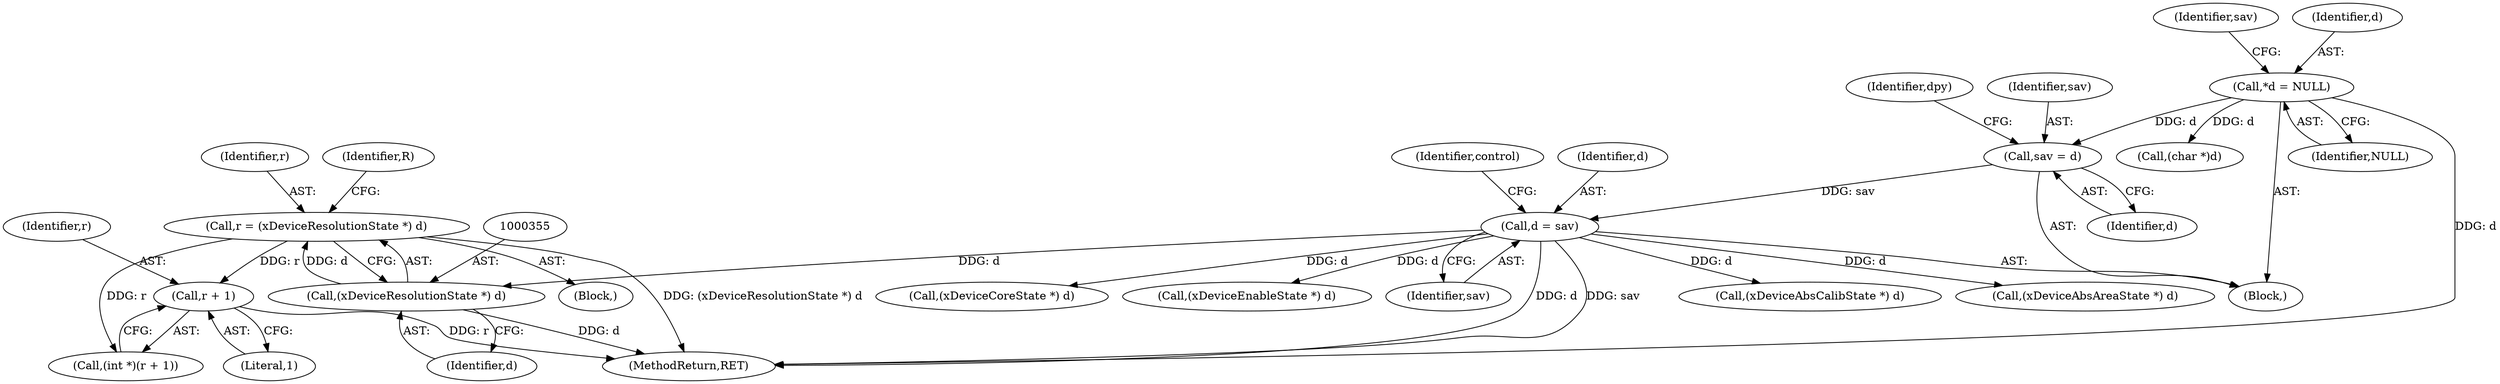 digraph "0_libXi_19a9cd607de73947fcfb104682f203ffe4e1f4e5_0@pointer" {
"1000391" [label="(Call,r + 1)"];
"1000352" [label="(Call,r = (xDeviceResolutionState *) d)"];
"1000354" [label="(Call,(xDeviceResolutionState *) d)"];
"1000339" [label="(Call,d = sav)"];
"1000221" [label="(Call,sav = d)"];
"1000115" [label="(Call,*d = NULL)"];
"1000340" [label="(Identifier,d)"];
"1000117" [label="(Identifier,NULL)"];
"1000527" [label="(Call,(xDeviceAbsAreaState *) d)"];
"1000346" [label="(Block,)"];
"1000120" [label="(Identifier,sav)"];
"1000226" [label="(Call,(char *)d)"];
"1000225" [label="(Identifier,dpy)"];
"1000389" [label="(Call,(int *)(r + 1))"];
"1000354" [label="(Call,(xDeviceResolutionState *) d)"];
"1000353" [label="(Identifier,r)"];
"1000595" [label="(Call,(xDeviceCoreState *) d)"];
"1000358" [label="(Identifier,R)"];
"1000635" [label="(Call,(xDeviceEnableState *) d)"];
"1000116" [label="(Identifier,d)"];
"1000352" [label="(Call,r = (xDeviceResolutionState *) d)"];
"1000356" [label="(Identifier,d)"];
"1000222" [label="(Identifier,sav)"];
"1000221" [label="(Call,sav = d)"];
"1000392" [label="(Identifier,r)"];
"1000341" [label="(Identifier,sav)"];
"1000115" [label="(Call,*d = NULL)"];
"1000343" [label="(Identifier,control)"];
"1000393" [label="(Literal,1)"];
"1000105" [label="(Block,)"];
"1000445" [label="(Call,(xDeviceAbsCalibState *) d)"];
"1000665" [label="(MethodReturn,RET)"];
"1000223" [label="(Identifier,d)"];
"1000391" [label="(Call,r + 1)"];
"1000339" [label="(Call,d = sav)"];
"1000391" -> "1000389"  [label="AST: "];
"1000391" -> "1000393"  [label="CFG: "];
"1000392" -> "1000391"  [label="AST: "];
"1000393" -> "1000391"  [label="AST: "];
"1000389" -> "1000391"  [label="CFG: "];
"1000391" -> "1000665"  [label="DDG: r"];
"1000352" -> "1000391"  [label="DDG: r"];
"1000352" -> "1000346"  [label="AST: "];
"1000352" -> "1000354"  [label="CFG: "];
"1000353" -> "1000352"  [label="AST: "];
"1000354" -> "1000352"  [label="AST: "];
"1000358" -> "1000352"  [label="CFG: "];
"1000352" -> "1000665"  [label="DDG: (xDeviceResolutionState *) d"];
"1000354" -> "1000352"  [label="DDG: d"];
"1000352" -> "1000389"  [label="DDG: r"];
"1000354" -> "1000356"  [label="CFG: "];
"1000355" -> "1000354"  [label="AST: "];
"1000356" -> "1000354"  [label="AST: "];
"1000354" -> "1000665"  [label="DDG: d"];
"1000339" -> "1000354"  [label="DDG: d"];
"1000339" -> "1000105"  [label="AST: "];
"1000339" -> "1000341"  [label="CFG: "];
"1000340" -> "1000339"  [label="AST: "];
"1000341" -> "1000339"  [label="AST: "];
"1000343" -> "1000339"  [label="CFG: "];
"1000339" -> "1000665"  [label="DDG: d"];
"1000339" -> "1000665"  [label="DDG: sav"];
"1000221" -> "1000339"  [label="DDG: sav"];
"1000339" -> "1000445"  [label="DDG: d"];
"1000339" -> "1000527"  [label="DDG: d"];
"1000339" -> "1000595"  [label="DDG: d"];
"1000339" -> "1000635"  [label="DDG: d"];
"1000221" -> "1000105"  [label="AST: "];
"1000221" -> "1000223"  [label="CFG: "];
"1000222" -> "1000221"  [label="AST: "];
"1000223" -> "1000221"  [label="AST: "];
"1000225" -> "1000221"  [label="CFG: "];
"1000115" -> "1000221"  [label="DDG: d"];
"1000115" -> "1000105"  [label="AST: "];
"1000115" -> "1000117"  [label="CFG: "];
"1000116" -> "1000115"  [label="AST: "];
"1000117" -> "1000115"  [label="AST: "];
"1000120" -> "1000115"  [label="CFG: "];
"1000115" -> "1000665"  [label="DDG: d"];
"1000115" -> "1000226"  [label="DDG: d"];
}
